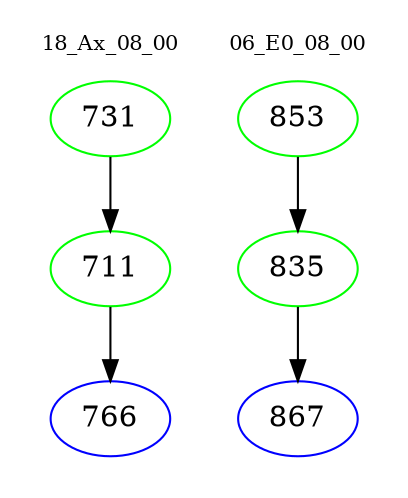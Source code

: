 digraph{
subgraph cluster_0 {
color = white
label = "18_Ax_08_00";
fontsize=10;
T0_731 [label="731", color="green"]
T0_731 -> T0_711 [color="black"]
T0_711 [label="711", color="green"]
T0_711 -> T0_766 [color="black"]
T0_766 [label="766", color="blue"]
}
subgraph cluster_1 {
color = white
label = "06_E0_08_00";
fontsize=10;
T1_853 [label="853", color="green"]
T1_853 -> T1_835 [color="black"]
T1_835 [label="835", color="green"]
T1_835 -> T1_867 [color="black"]
T1_867 [label="867", color="blue"]
}
}
